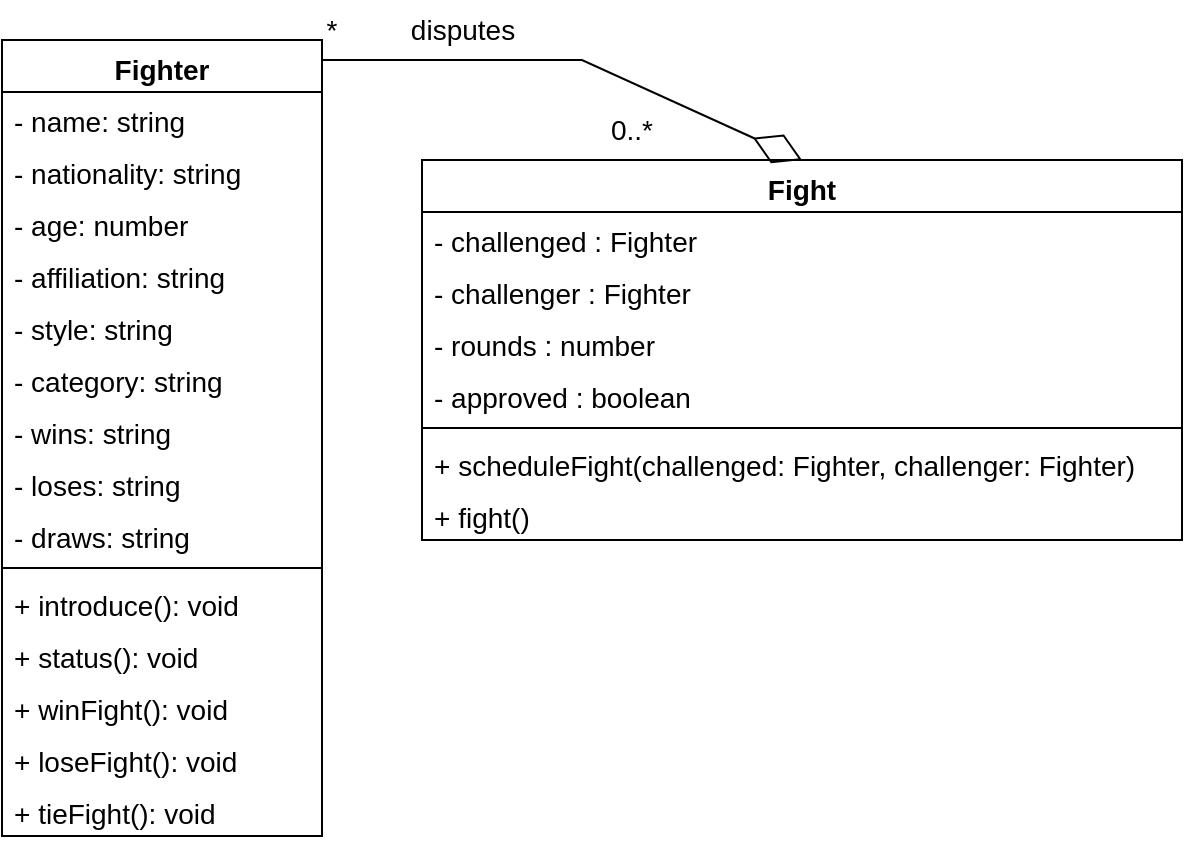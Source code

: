 <mxGraphModel><root><mxCell id="0"/><mxCell id="1" parent="0"/><mxCell id="2" value="Fighter" style="swimlane;fontStyle=1;align=center;verticalAlign=top;childLayout=stackLayout;horizontal=1;startSize=26;horizontalStack=0;resizeParent=1;resizeParentMax=0;resizeLast=0;collapsible=1;marginBottom=0;fontSize=14;" vertex="1" parent="1"><mxGeometry x="70" y="110" width="160" height="398" as="geometry"/></mxCell><mxCell id="3" value="- name: string" style="text;strokeColor=none;fillColor=none;align=left;verticalAlign=top;spacingLeft=4;spacingRight=4;overflow=hidden;rotatable=0;points=[[0,0.5],[1,0.5]];portConstraint=eastwest;fontSize=14;" vertex="1" parent="2"><mxGeometry y="26" width="160" height="26" as="geometry"/></mxCell><mxCell id="4" value="- nationality: string" style="text;strokeColor=none;fillColor=none;align=left;verticalAlign=top;spacingLeft=4;spacingRight=4;overflow=hidden;rotatable=0;points=[[0,0.5],[1,0.5]];portConstraint=eastwest;fontSize=14;" vertex="1" parent="2"><mxGeometry y="52" width="160" height="26" as="geometry"/></mxCell><mxCell id="5" value="- age: number" style="text;strokeColor=none;fillColor=none;align=left;verticalAlign=top;spacingLeft=4;spacingRight=4;overflow=hidden;rotatable=0;points=[[0,0.5],[1,0.5]];portConstraint=eastwest;fontSize=14;" vertex="1" parent="2"><mxGeometry y="78" width="160" height="26" as="geometry"/></mxCell><mxCell id="6" value="- affiliation: string" style="text;strokeColor=none;fillColor=none;align=left;verticalAlign=top;spacingLeft=4;spacingRight=4;overflow=hidden;rotatable=0;points=[[0,0.5],[1,0.5]];portConstraint=eastwest;fontSize=14;" vertex="1" parent="2"><mxGeometry y="104" width="160" height="26" as="geometry"/></mxCell><mxCell id="7" value="- style: string" style="text;strokeColor=none;fillColor=none;align=left;verticalAlign=top;spacingLeft=4;spacingRight=4;overflow=hidden;rotatable=0;points=[[0,0.5],[1,0.5]];portConstraint=eastwest;fontSize=14;" vertex="1" parent="2"><mxGeometry y="130" width="160" height="26" as="geometry"/></mxCell><mxCell id="8" value="- category: string" style="text;strokeColor=none;fillColor=none;align=left;verticalAlign=top;spacingLeft=4;spacingRight=4;overflow=hidden;rotatable=0;points=[[0,0.5],[1,0.5]];portConstraint=eastwest;fontSize=14;" vertex="1" parent="2"><mxGeometry y="156" width="160" height="26" as="geometry"/></mxCell><mxCell id="9" value="- wins: string" style="text;strokeColor=none;fillColor=none;align=left;verticalAlign=top;spacingLeft=4;spacingRight=4;overflow=hidden;rotatable=0;points=[[0,0.5],[1,0.5]];portConstraint=eastwest;fontSize=14;" vertex="1" parent="2"><mxGeometry y="182" width="160" height="26" as="geometry"/></mxCell><mxCell id="10" value="- loses: string" style="text;strokeColor=none;fillColor=none;align=left;verticalAlign=top;spacingLeft=4;spacingRight=4;overflow=hidden;rotatable=0;points=[[0,0.5],[1,0.5]];portConstraint=eastwest;fontSize=14;" vertex="1" parent="2"><mxGeometry y="208" width="160" height="26" as="geometry"/></mxCell><mxCell id="11" value="- draws: string" style="text;strokeColor=none;fillColor=none;align=left;verticalAlign=top;spacingLeft=4;spacingRight=4;overflow=hidden;rotatable=0;points=[[0,0.5],[1,0.5]];portConstraint=eastwest;fontSize=14;" vertex="1" parent="2"><mxGeometry y="234" width="160" height="26" as="geometry"/></mxCell><mxCell id="12" value="" style="line;strokeWidth=1;fillColor=none;align=left;verticalAlign=middle;spacingTop=-1;spacingLeft=3;spacingRight=3;rotatable=0;labelPosition=right;points=[];portConstraint=eastwest;strokeColor=inherit;fontSize=14;" vertex="1" parent="2"><mxGeometry y="260" width="160" height="8" as="geometry"/></mxCell><mxCell id="13" value="+ introduce(): void" style="text;strokeColor=none;fillColor=none;align=left;verticalAlign=top;spacingLeft=4;spacingRight=4;overflow=hidden;rotatable=0;points=[[0,0.5],[1,0.5]];portConstraint=eastwest;fontSize=14;" vertex="1" parent="2"><mxGeometry y="268" width="160" height="26" as="geometry"/></mxCell><mxCell id="14" value="+ status(): void" style="text;strokeColor=none;fillColor=none;align=left;verticalAlign=top;spacingLeft=4;spacingRight=4;overflow=hidden;rotatable=0;points=[[0,0.5],[1,0.5]];portConstraint=eastwest;fontSize=14;" vertex="1" parent="2"><mxGeometry y="294" width="160" height="26" as="geometry"/></mxCell><mxCell id="15" value="+ winFight(): void" style="text;strokeColor=none;fillColor=none;align=left;verticalAlign=top;spacingLeft=4;spacingRight=4;overflow=hidden;rotatable=0;points=[[0,0.5],[1,0.5]];portConstraint=eastwest;fontSize=14;" vertex="1" parent="2"><mxGeometry y="320" width="160" height="26" as="geometry"/></mxCell><mxCell id="16" value="+ loseFight(): void" style="text;strokeColor=none;fillColor=none;align=left;verticalAlign=top;spacingLeft=4;spacingRight=4;overflow=hidden;rotatable=0;points=[[0,0.5],[1,0.5]];portConstraint=eastwest;fontSize=14;" vertex="1" parent="2"><mxGeometry y="346" width="160" height="26" as="geometry"/></mxCell><mxCell id="17" value="+ tieFight(): void" style="text;strokeColor=none;fillColor=none;align=left;verticalAlign=top;spacingLeft=4;spacingRight=4;overflow=hidden;rotatable=0;points=[[0,0.5],[1,0.5]];portConstraint=eastwest;fontSize=14;" vertex="1" parent="2"><mxGeometry y="372" width="160" height="26" as="geometry"/></mxCell><mxCell id="18" value="Fight" style="swimlane;fontStyle=1;align=center;verticalAlign=top;childLayout=stackLayout;horizontal=1;startSize=26;horizontalStack=0;resizeParent=1;resizeParentMax=0;resizeLast=0;collapsible=1;marginBottom=0;fontSize=14;" vertex="1" parent="1"><mxGeometry x="280" y="170" width="380" height="190" as="geometry"/></mxCell><mxCell id="19" value="- challenged : Fighter" style="text;strokeColor=none;fillColor=none;align=left;verticalAlign=top;spacingLeft=4;spacingRight=4;overflow=hidden;rotatable=0;points=[[0,0.5],[1,0.5]];portConstraint=eastwest;fontSize=14;" vertex="1" parent="18"><mxGeometry y="26" width="380" height="26" as="geometry"/></mxCell><mxCell id="20" value="- challenger : Fighter" style="text;strokeColor=none;fillColor=none;align=left;verticalAlign=top;spacingLeft=4;spacingRight=4;overflow=hidden;rotatable=0;points=[[0,0.5],[1,0.5]];portConstraint=eastwest;fontSize=14;" vertex="1" parent="18"><mxGeometry y="52" width="380" height="26" as="geometry"/></mxCell><mxCell id="21" value="- rounds : number" style="text;strokeColor=none;fillColor=none;align=left;verticalAlign=top;spacingLeft=4;spacingRight=4;overflow=hidden;rotatable=0;points=[[0,0.5],[1,0.5]];portConstraint=eastwest;fontSize=14;" vertex="1" parent="18"><mxGeometry y="78" width="380" height="26" as="geometry"/></mxCell><mxCell id="22" value="- approved : boolean" style="text;strokeColor=none;fillColor=none;align=left;verticalAlign=top;spacingLeft=4;spacingRight=4;overflow=hidden;rotatable=0;points=[[0,0.5],[1,0.5]];portConstraint=eastwest;fontSize=14;" vertex="1" parent="18"><mxGeometry y="104" width="380" height="26" as="geometry"/></mxCell><mxCell id="23" value="" style="line;strokeWidth=1;fillColor=none;align=left;verticalAlign=middle;spacingTop=-1;spacingLeft=3;spacingRight=3;rotatable=0;labelPosition=right;points=[];portConstraint=eastwest;strokeColor=inherit;fontSize=14;" vertex="1" parent="18"><mxGeometry y="130" width="380" height="8" as="geometry"/></mxCell><mxCell id="24" value="+ scheduleFight(challenged: Fighter, challenger: Fighter)" style="text;strokeColor=none;fillColor=none;align=left;verticalAlign=top;spacingLeft=4;spacingRight=4;overflow=hidden;rotatable=0;points=[[0,0.5],[1,0.5]];portConstraint=eastwest;fontSize=14;" vertex="1" parent="18"><mxGeometry y="138" width="380" height="26" as="geometry"/></mxCell><mxCell id="25" value="+ fight()" style="text;strokeColor=none;fillColor=none;align=left;verticalAlign=top;spacingLeft=4;spacingRight=4;overflow=hidden;rotatable=0;points=[[0,0.5],[1,0.5]];portConstraint=eastwest;fontSize=14;" vertex="1" parent="18"><mxGeometry y="164" width="380" height="26" as="geometry"/></mxCell><mxCell id="26" value="" style="endArrow=diamondThin;endFill=0;endSize=24;html=1;rounded=0;fontSize=14;entryX=0.5;entryY=0;entryDx=0;entryDy=0;exitX=1;exitY=0.025;exitDx=0;exitDy=0;exitPerimeter=0;" edge="1" source="2" target="18" parent="1"><mxGeometry width="160" relative="1" as="geometry"><mxPoint x="240" y="120" as="sourcePoint"/><mxPoint x="380" y="120" as="targetPoint"/><Array as="points"><mxPoint x="360" y="120"/></Array></mxGeometry></mxCell><mxCell id="27" value="disputes" style="text;html=1;align=center;verticalAlign=middle;resizable=0;points=[];autosize=1;strokeColor=none;fillColor=none;fontSize=14;" vertex="1" parent="1"><mxGeometry x="260" y="90" width="80" height="30" as="geometry"/></mxCell><mxCell id="28" value="*" style="text;html=1;strokeColor=none;fillColor=none;align=center;verticalAlign=middle;whiteSpace=wrap;rounded=0;fontSize=14;" vertex="1" parent="1"><mxGeometry x="230" y="100" width="10" height="10" as="geometry"/></mxCell><mxCell id="29" value="0..*" style="text;html=1;strokeColor=none;fillColor=none;align=center;verticalAlign=middle;whiteSpace=wrap;rounded=0;fontSize=14;" vertex="1" parent="1"><mxGeometry x="370" y="140" width="30" height="30" as="geometry"/></mxCell></root></mxGraphModel>